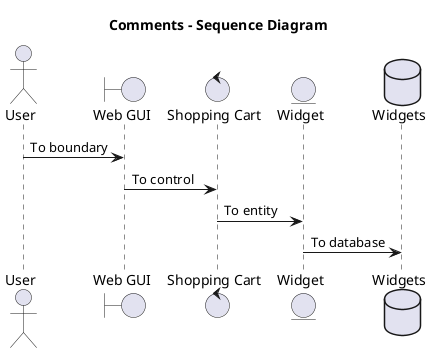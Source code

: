 @startuml

title "Comments - Sequence Diagram"

'This is a single line comment

/'
This is a multi-
line comment
'/

actor User
boundary "Web GUI" as GUI
control "Shopping Cart" as SC
entity Widget
database Widgets

User -> GUI : To boundary
GUI -> SC : To control
SC -> Widget : To entity
Widget -> Widgets : To database

@enduml